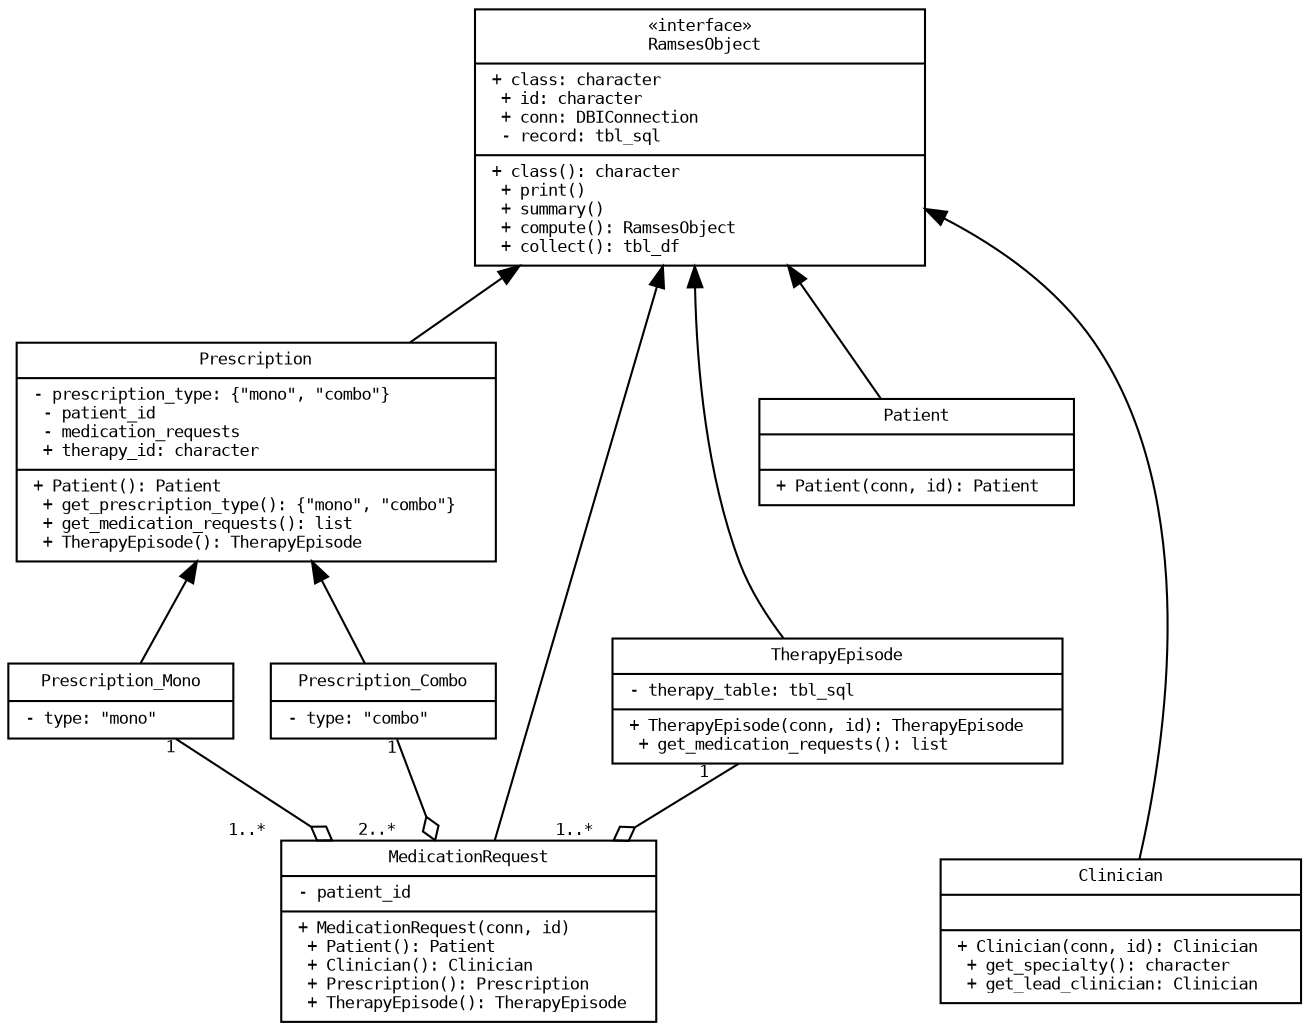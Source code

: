 digraph G {
  fontsize = 8

  node [
          fontname = "monospace"
          fontsize = 8
          shape = "record"
          width = 1.5
  ]

  edge [
          fontname = "monospace"
          fontsize = 8
  ]

# arrowheads
# Association open
# Inheritance empty
# Realisation/implementation empty + style=dashed
# Dependency open + style=dashed
# Aggregation odiamond
# Composition diamond


# Interface
RamsesObject [
  width = 3
  label = "{«interface»\n
  RamsesObject|
  + class: character\l
  + id: character\l
  + conn: DBIConnection\l
  - record: tbl_sql\l|
  
  + class(): character\l
  + print()\l
  + summary()\l
  + compute(): RamsesObject\l
  + collect(): tbl_df\l}"
]

Prescription [
  width = 3.2
  label = "{Prescription|
  - prescription_type: \{\"mono\", \"combo\"\}\l
  - patient_id\l
  - medication_requests\l
  + therapy_id: character\l|
  
  + Patient(): Patient\l
  + get_prescription_type(): \{\"mono\", \"combo\"\}\l
  + get_medication_requests(): list\l
  + TherapyEpisode(): TherapyEpisode\l}"
]

Prescription_Mono [
  label = "{Prescription_Mono|
  - type: \"mono\"\l
  }"
]

Prescription_Combo [
  label = "{Prescription_Combo|
  - type: \"combo\"\l
  }"
]

MedicationRequest [
  width = 2.5
  label = "{MedicationRequest|
  - patient_id\l|
  
  + MedicationRequest(conn, id)\l
  + Patient(): Patient\l
  + Clinician(): Clinician\l
  + Prescription(): Prescription\l
  + TherapyEpisode(): TherapyEpisode\l}"
]

TherapyEpisode [
  width = 3
  label = "{TherapyEpisode|
  - therapy_table: tbl_sql\l|
  
  + TherapyEpisode(conn, id): TherapyEpisode\l
  + get_medication_requests(): list\l}"
]

Patient [
  width = 2.1
  label = "{Patient|
  \l|
  + Patient(conn, id): Patient\l}"
]

Clinician [
  width = 2.4
  label = "{Clinician|
  \l|
  + Clinician(conn, id): Clinician\l
  + get_specialty(): character\l
  + get_lead_clinician: Clinician\l}"
]

/*
TherapyList [
label = "{TherapyList|\l+ id: list\l+ type: \"therapy-list\"\l- TherapyTable: tbl\l+ lazy_status: boolean\l|+ fetch(): data.frame\l + therapy_table(): list\l}"
]
*/


RamsesObject -> Prescription [dir=back]
Prescription -> Prescription_Mono [dir=back]
Prescription -> Prescription_Combo [dir=back]
RamsesObject -> MedicationRequest [dir=back]

RamsesObject -> Patient [dir=back]
RamsesObject -> Clinician [dir=back]
RamsesObject -> TherapyEpisode [dir=back]

TherapyEpisode -> MedicationRequest [ constraint=false
  arrowhead=odiamond
  headlabel = "1..*  "
  taillabel = "1   "]
Prescription_Mono -> MedicationRequest [ constraint=false
  arrowhead=odiamond
  headlabel = "1..*       "
  taillabel = "1"]
Prescription_Combo -> MedicationRequest [
  arrowhead=odiamond
  headlabel = "2..*    "
  taillabel = "1"]


Patient -> Clinician [ style = invis ]; 
TherapyEpisode -> Clinician  [ style = invis ]; 
Patient -> TherapyEpisode  [ style = invis ]; 


/*
TherapyEpisode -> TherapyList [constraint=false
  arrowtail=odiamond
  headlabel = "2..*  "
  taillabel = "0..*  "]
*/  
}